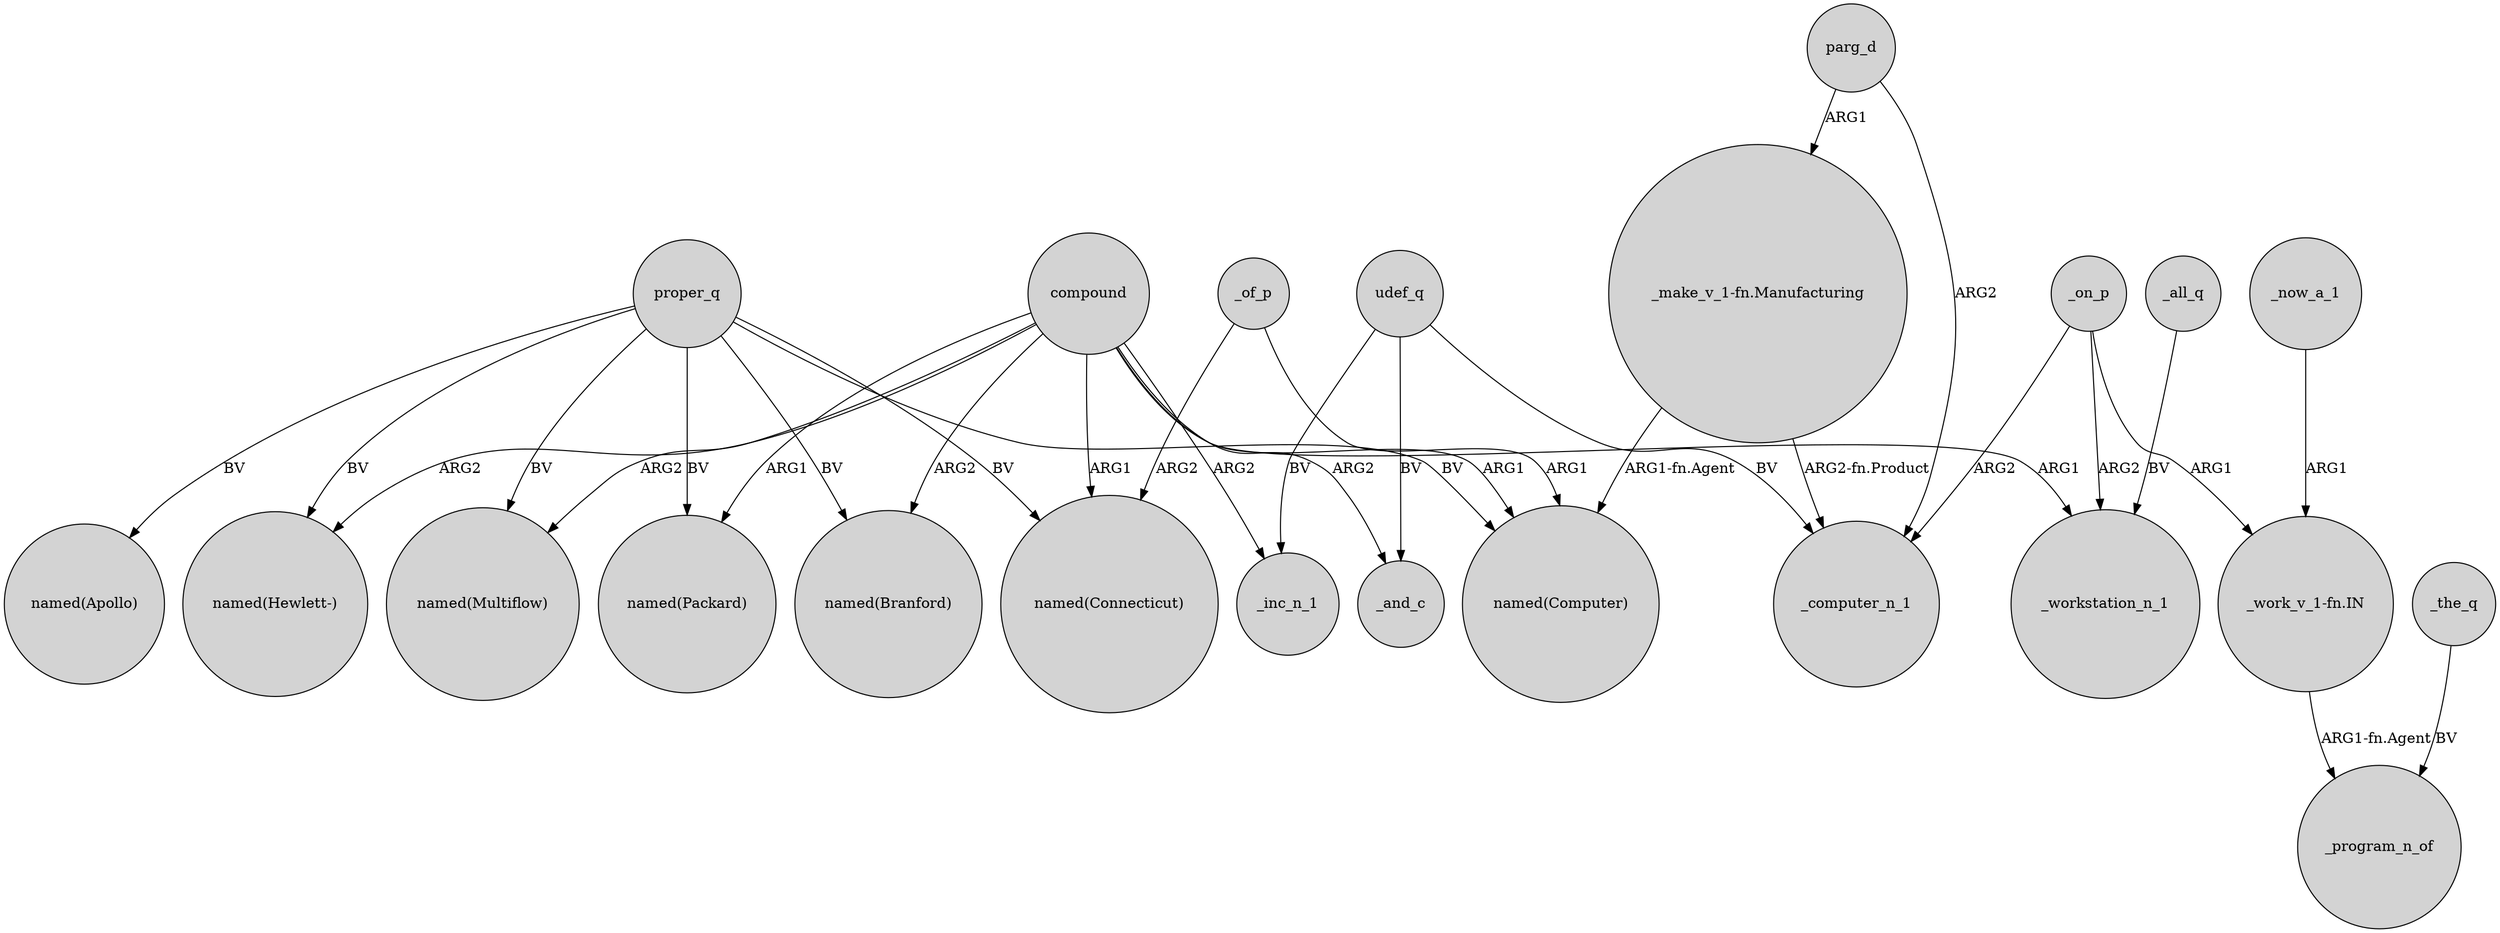 digraph {
	node [shape=circle style=filled]
	compound -> "named(Branford)" [label=ARG2]
	_of_p -> "named(Computer)" [label=ARG1]
	udef_q -> _inc_n_1 [label=BV]
	proper_q -> "named(Packard)" [label=BV]
	_now_a_1 -> "_work_v_1-fn.IN" [label=ARG1]
	compound -> "named(Hewlett-)" [label=ARG2]
	"_make_v_1-fn.Manufacturing" -> "named(Computer)" [label="ARG1-fn.Agent"]
	"_work_v_1-fn.IN" -> _program_n_of [label="ARG1-fn.Agent"]
	_all_q -> _workstation_n_1 [label=BV]
	parg_d -> "_make_v_1-fn.Manufacturing" [label=ARG1]
	proper_q -> "named(Multiflow)" [label=BV]
	udef_q -> _computer_n_1 [label=BV]
	proper_q -> "named(Hewlett-)" [label=BV]
	compound -> "named(Computer)" [label=ARG1]
	compound -> "named(Multiflow)" [label=ARG2]
	compound -> "named(Packard)" [label=ARG1]
	compound -> _and_c [label=ARG2]
	_on_p -> "_work_v_1-fn.IN" [label=ARG1]
	_on_p -> _computer_n_1 [label=ARG2]
	_of_p -> "named(Connecticut)" [label=ARG2]
	parg_d -> _computer_n_1 [label=ARG2]
	_the_q -> _program_n_of [label=BV]
	proper_q -> "named(Computer)" [label=BV]
	proper_q -> "named(Connecticut)" [label=BV]
	_on_p -> _workstation_n_1 [label=ARG2]
	udef_q -> _and_c [label=BV]
	proper_q -> "named(Apollo)" [label=BV]
	compound -> _workstation_n_1 [label=ARG1]
	compound -> _inc_n_1 [label=ARG2]
	proper_q -> "named(Branford)" [label=BV]
	compound -> "named(Connecticut)" [label=ARG1]
	"_make_v_1-fn.Manufacturing" -> _computer_n_1 [label="ARG2-fn.Product"]
}
